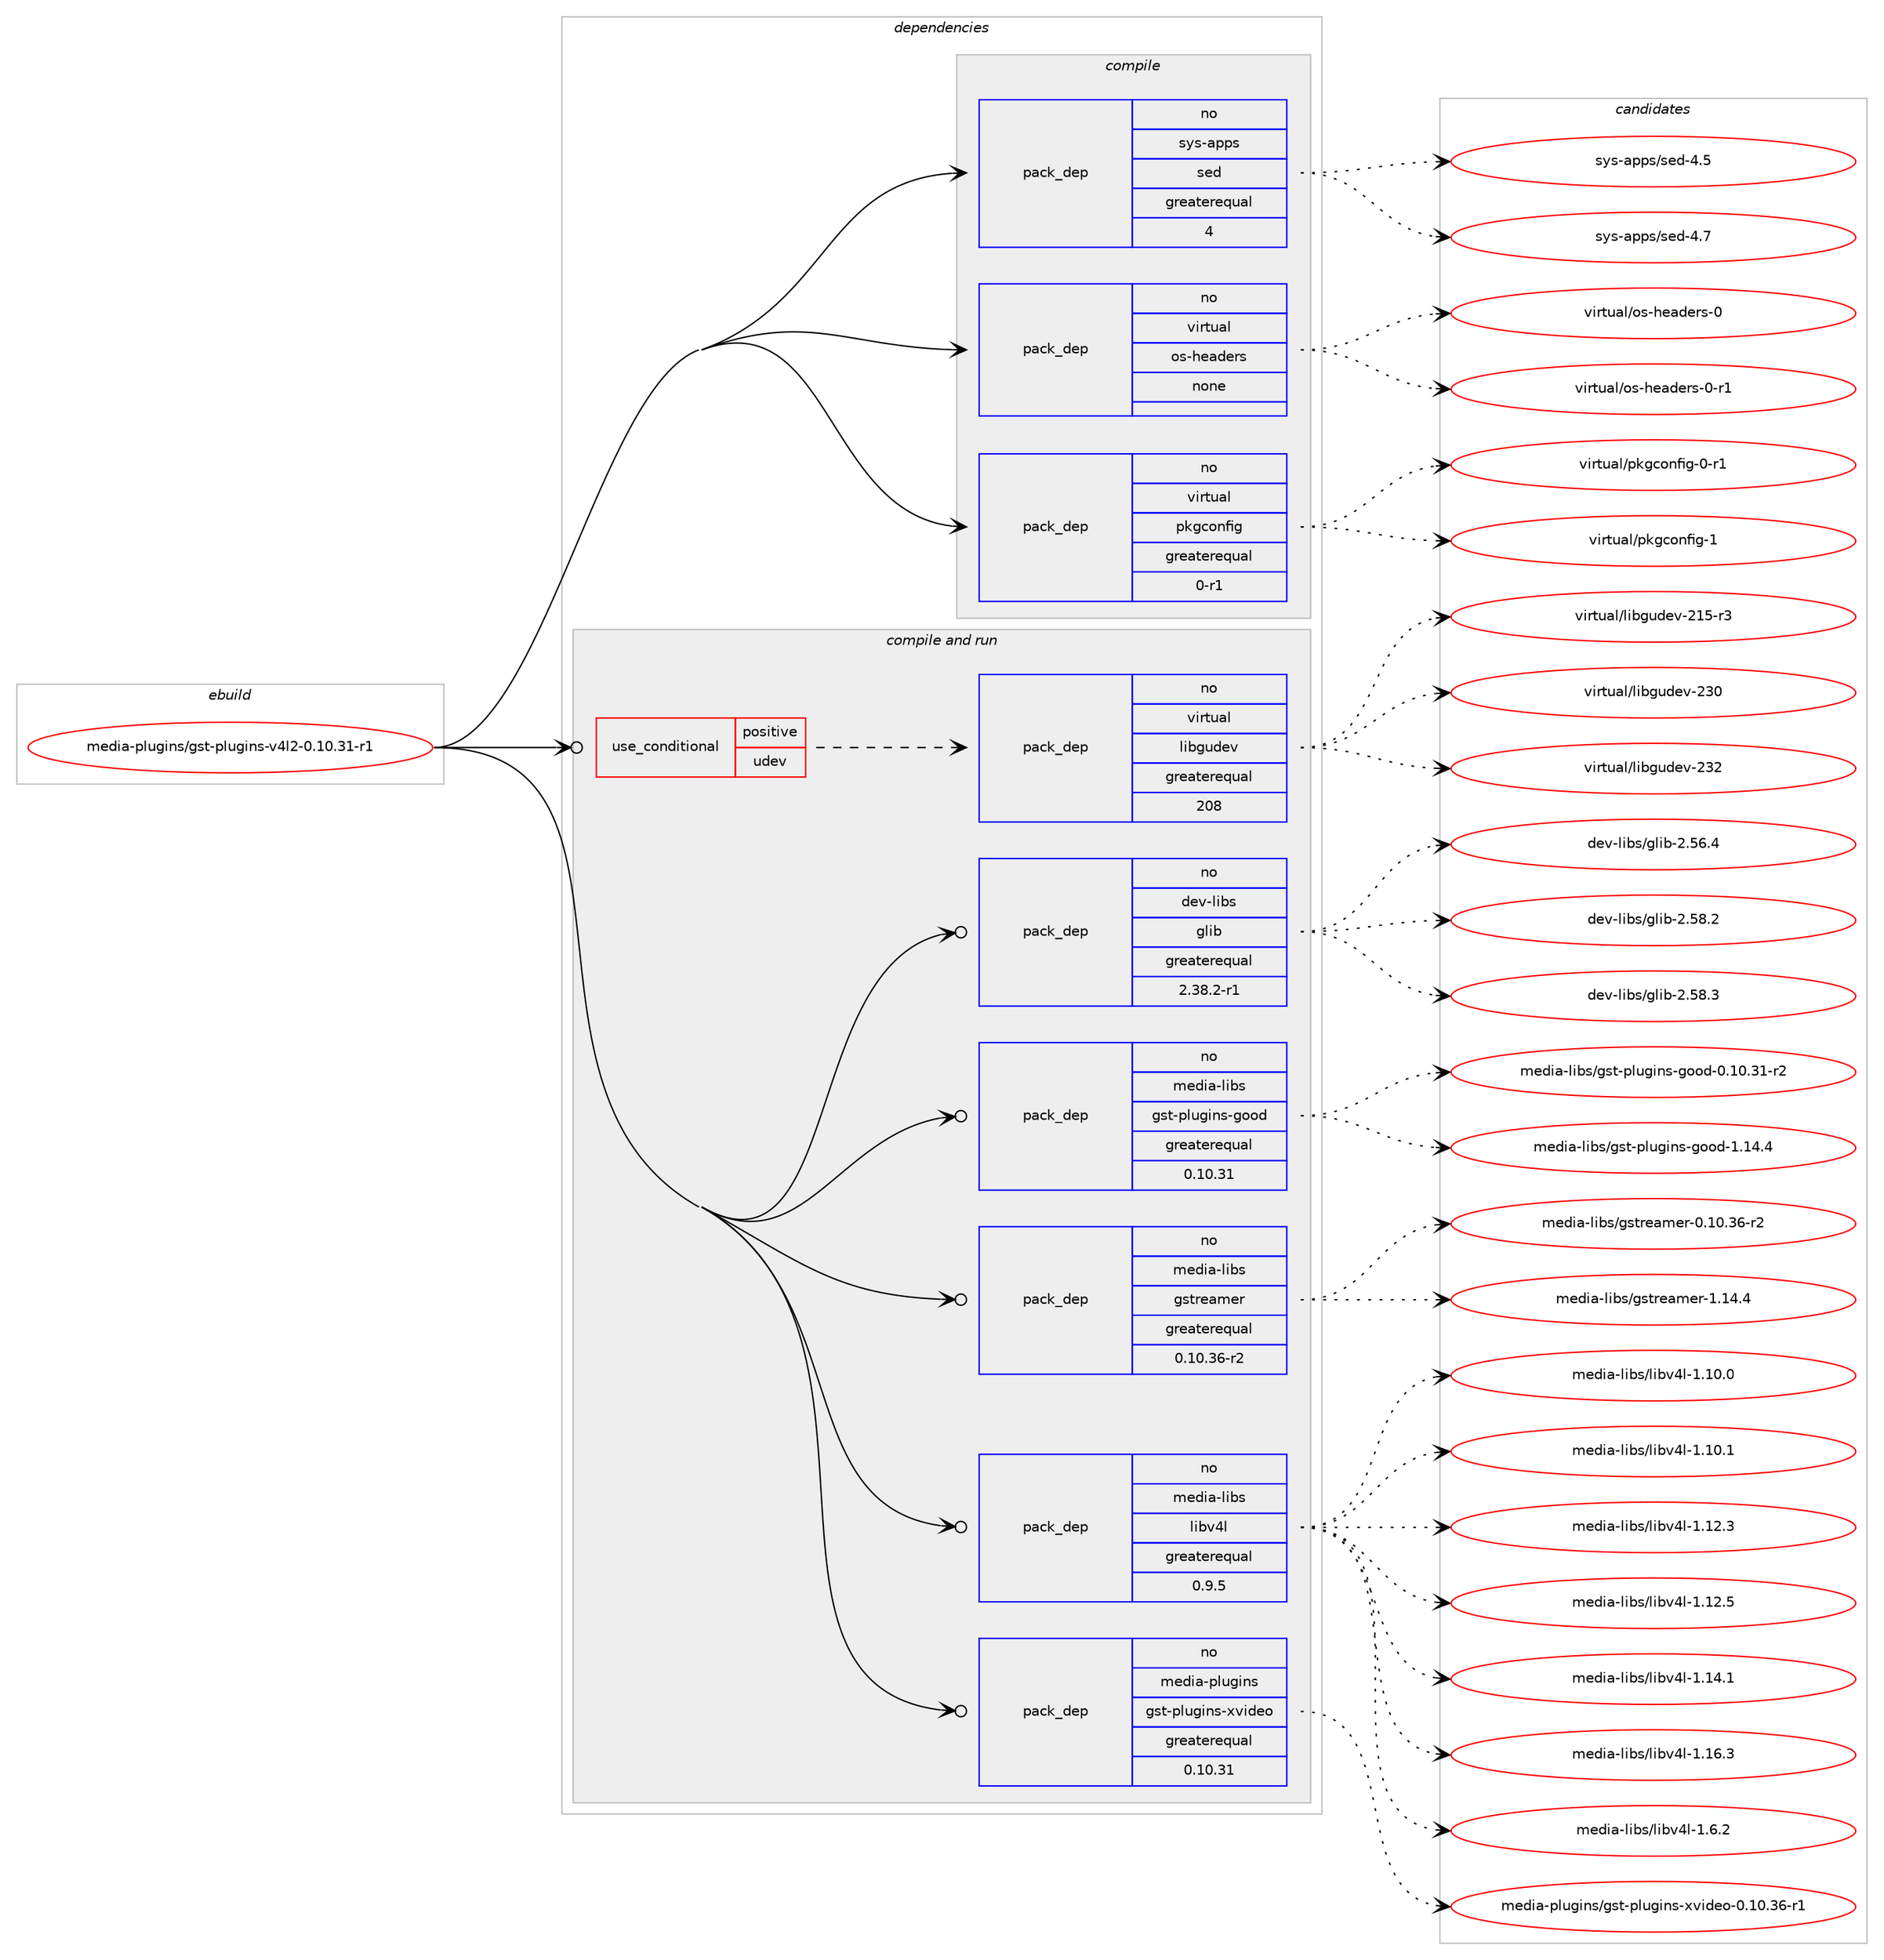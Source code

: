 digraph prolog {

# *************
# Graph options
# *************

newrank=true;
concentrate=true;
compound=true;
graph [rankdir=LR,fontname=Helvetica,fontsize=10,ranksep=1.5];#, ranksep=2.5, nodesep=0.2];
edge  [arrowhead=vee];
node  [fontname=Helvetica,fontsize=10];

# **********
# The ebuild
# **********

subgraph cluster_leftcol {
color=gray;
rank=same;
label=<<i>ebuild</i>>;
id [label="media-plugins/gst-plugins-v4l2-0.10.31-r1", color=red, width=4, href="../media-plugins/gst-plugins-v4l2-0.10.31-r1.svg"];
}

# ****************
# The dependencies
# ****************

subgraph cluster_midcol {
color=gray;
label=<<i>dependencies</i>>;
subgraph cluster_compile {
fillcolor="#eeeeee";
style=filled;
label=<<i>compile</i>>;
subgraph pack1158324 {
dependency1620927 [label=<<TABLE BORDER="0" CELLBORDER="1" CELLSPACING="0" CELLPADDING="4" WIDTH="220"><TR><TD ROWSPAN="6" CELLPADDING="30">pack_dep</TD></TR><TR><TD WIDTH="110">no</TD></TR><TR><TD>sys-apps</TD></TR><TR><TD>sed</TD></TR><TR><TD>greaterequal</TD></TR><TR><TD>4</TD></TR></TABLE>>, shape=none, color=blue];
}
id:e -> dependency1620927:w [weight=20,style="solid",arrowhead="vee"];
subgraph pack1158325 {
dependency1620928 [label=<<TABLE BORDER="0" CELLBORDER="1" CELLSPACING="0" CELLPADDING="4" WIDTH="220"><TR><TD ROWSPAN="6" CELLPADDING="30">pack_dep</TD></TR><TR><TD WIDTH="110">no</TD></TR><TR><TD>virtual</TD></TR><TR><TD>os-headers</TD></TR><TR><TD>none</TD></TR><TR><TD></TD></TR></TABLE>>, shape=none, color=blue];
}
id:e -> dependency1620928:w [weight=20,style="solid",arrowhead="vee"];
subgraph pack1158326 {
dependency1620929 [label=<<TABLE BORDER="0" CELLBORDER="1" CELLSPACING="0" CELLPADDING="4" WIDTH="220"><TR><TD ROWSPAN="6" CELLPADDING="30">pack_dep</TD></TR><TR><TD WIDTH="110">no</TD></TR><TR><TD>virtual</TD></TR><TR><TD>pkgconfig</TD></TR><TR><TD>greaterequal</TD></TR><TR><TD>0-r1</TD></TR></TABLE>>, shape=none, color=blue];
}
id:e -> dependency1620929:w [weight=20,style="solid",arrowhead="vee"];
}
subgraph cluster_compileandrun {
fillcolor="#eeeeee";
style=filled;
label=<<i>compile and run</i>>;
subgraph cond436458 {
dependency1620930 [label=<<TABLE BORDER="0" CELLBORDER="1" CELLSPACING="0" CELLPADDING="4"><TR><TD ROWSPAN="3" CELLPADDING="10">use_conditional</TD></TR><TR><TD>positive</TD></TR><TR><TD>udev</TD></TR></TABLE>>, shape=none, color=red];
subgraph pack1158327 {
dependency1620931 [label=<<TABLE BORDER="0" CELLBORDER="1" CELLSPACING="0" CELLPADDING="4" WIDTH="220"><TR><TD ROWSPAN="6" CELLPADDING="30">pack_dep</TD></TR><TR><TD WIDTH="110">no</TD></TR><TR><TD>virtual</TD></TR><TR><TD>libgudev</TD></TR><TR><TD>greaterequal</TD></TR><TR><TD>208</TD></TR></TABLE>>, shape=none, color=blue];
}
dependency1620930:e -> dependency1620931:w [weight=20,style="dashed",arrowhead="vee"];
}
id:e -> dependency1620930:w [weight=20,style="solid",arrowhead="odotvee"];
subgraph pack1158328 {
dependency1620932 [label=<<TABLE BORDER="0" CELLBORDER="1" CELLSPACING="0" CELLPADDING="4" WIDTH="220"><TR><TD ROWSPAN="6" CELLPADDING="30">pack_dep</TD></TR><TR><TD WIDTH="110">no</TD></TR><TR><TD>dev-libs</TD></TR><TR><TD>glib</TD></TR><TR><TD>greaterequal</TD></TR><TR><TD>2.38.2-r1</TD></TR></TABLE>>, shape=none, color=blue];
}
id:e -> dependency1620932:w [weight=20,style="solid",arrowhead="odotvee"];
subgraph pack1158329 {
dependency1620933 [label=<<TABLE BORDER="0" CELLBORDER="1" CELLSPACING="0" CELLPADDING="4" WIDTH="220"><TR><TD ROWSPAN="6" CELLPADDING="30">pack_dep</TD></TR><TR><TD WIDTH="110">no</TD></TR><TR><TD>media-libs</TD></TR><TR><TD>gst-plugins-good</TD></TR><TR><TD>greaterequal</TD></TR><TR><TD>0.10.31</TD></TR></TABLE>>, shape=none, color=blue];
}
id:e -> dependency1620933:w [weight=20,style="solid",arrowhead="odotvee"];
subgraph pack1158330 {
dependency1620934 [label=<<TABLE BORDER="0" CELLBORDER="1" CELLSPACING="0" CELLPADDING="4" WIDTH="220"><TR><TD ROWSPAN="6" CELLPADDING="30">pack_dep</TD></TR><TR><TD WIDTH="110">no</TD></TR><TR><TD>media-libs</TD></TR><TR><TD>gstreamer</TD></TR><TR><TD>greaterequal</TD></TR><TR><TD>0.10.36-r2</TD></TR></TABLE>>, shape=none, color=blue];
}
id:e -> dependency1620934:w [weight=20,style="solid",arrowhead="odotvee"];
subgraph pack1158331 {
dependency1620935 [label=<<TABLE BORDER="0" CELLBORDER="1" CELLSPACING="0" CELLPADDING="4" WIDTH="220"><TR><TD ROWSPAN="6" CELLPADDING="30">pack_dep</TD></TR><TR><TD WIDTH="110">no</TD></TR><TR><TD>media-libs</TD></TR><TR><TD>libv4l</TD></TR><TR><TD>greaterequal</TD></TR><TR><TD>0.9.5</TD></TR></TABLE>>, shape=none, color=blue];
}
id:e -> dependency1620935:w [weight=20,style="solid",arrowhead="odotvee"];
subgraph pack1158332 {
dependency1620936 [label=<<TABLE BORDER="0" CELLBORDER="1" CELLSPACING="0" CELLPADDING="4" WIDTH="220"><TR><TD ROWSPAN="6" CELLPADDING="30">pack_dep</TD></TR><TR><TD WIDTH="110">no</TD></TR><TR><TD>media-plugins</TD></TR><TR><TD>gst-plugins-xvideo</TD></TR><TR><TD>greaterequal</TD></TR><TR><TD>0.10.31</TD></TR></TABLE>>, shape=none, color=blue];
}
id:e -> dependency1620936:w [weight=20,style="solid",arrowhead="odotvee"];
}
subgraph cluster_run {
fillcolor="#eeeeee";
style=filled;
label=<<i>run</i>>;
}
}

# **************
# The candidates
# **************

subgraph cluster_choices {
rank=same;
color=gray;
label=<<i>candidates</i>>;

subgraph choice1158324 {
color=black;
nodesep=1;
choice11512111545971121121154711510110045524653 [label="sys-apps/sed-4.5", color=red, width=4,href="../sys-apps/sed-4.5.svg"];
choice11512111545971121121154711510110045524655 [label="sys-apps/sed-4.7", color=red, width=4,href="../sys-apps/sed-4.7.svg"];
dependency1620927:e -> choice11512111545971121121154711510110045524653:w [style=dotted,weight="100"];
dependency1620927:e -> choice11512111545971121121154711510110045524655:w [style=dotted,weight="100"];
}
subgraph choice1158325 {
color=black;
nodesep=1;
choice118105114116117971084711111545104101971001011141154548 [label="virtual/os-headers-0", color=red, width=4,href="../virtual/os-headers-0.svg"];
choice1181051141161179710847111115451041019710010111411545484511449 [label="virtual/os-headers-0-r1", color=red, width=4,href="../virtual/os-headers-0-r1.svg"];
dependency1620928:e -> choice118105114116117971084711111545104101971001011141154548:w [style=dotted,weight="100"];
dependency1620928:e -> choice1181051141161179710847111115451041019710010111411545484511449:w [style=dotted,weight="100"];
}
subgraph choice1158326 {
color=black;
nodesep=1;
choice11810511411611797108471121071039911111010210510345484511449 [label="virtual/pkgconfig-0-r1", color=red, width=4,href="../virtual/pkgconfig-0-r1.svg"];
choice1181051141161179710847112107103991111101021051034549 [label="virtual/pkgconfig-1", color=red, width=4,href="../virtual/pkgconfig-1.svg"];
dependency1620929:e -> choice11810511411611797108471121071039911111010210510345484511449:w [style=dotted,weight="100"];
dependency1620929:e -> choice1181051141161179710847112107103991111101021051034549:w [style=dotted,weight="100"];
}
subgraph choice1158327 {
color=black;
nodesep=1;
choice118105114116117971084710810598103117100101118455049534511451 [label="virtual/libgudev-215-r3", color=red, width=4,href="../virtual/libgudev-215-r3.svg"];
choice11810511411611797108471081059810311710010111845505148 [label="virtual/libgudev-230", color=red, width=4,href="../virtual/libgudev-230.svg"];
choice11810511411611797108471081059810311710010111845505150 [label="virtual/libgudev-232", color=red, width=4,href="../virtual/libgudev-232.svg"];
dependency1620931:e -> choice118105114116117971084710810598103117100101118455049534511451:w [style=dotted,weight="100"];
dependency1620931:e -> choice11810511411611797108471081059810311710010111845505148:w [style=dotted,weight="100"];
dependency1620931:e -> choice11810511411611797108471081059810311710010111845505150:w [style=dotted,weight="100"];
}
subgraph choice1158328 {
color=black;
nodesep=1;
choice1001011184510810598115471031081059845504653544652 [label="dev-libs/glib-2.56.4", color=red, width=4,href="../dev-libs/glib-2.56.4.svg"];
choice1001011184510810598115471031081059845504653564650 [label="dev-libs/glib-2.58.2", color=red, width=4,href="../dev-libs/glib-2.58.2.svg"];
choice1001011184510810598115471031081059845504653564651 [label="dev-libs/glib-2.58.3", color=red, width=4,href="../dev-libs/glib-2.58.3.svg"];
dependency1620932:e -> choice1001011184510810598115471031081059845504653544652:w [style=dotted,weight="100"];
dependency1620932:e -> choice1001011184510810598115471031081059845504653564650:w [style=dotted,weight="100"];
dependency1620932:e -> choice1001011184510810598115471031081059845504653564651:w [style=dotted,weight="100"];
}
subgraph choice1158329 {
color=black;
nodesep=1;
choice10910110010597451081059811547103115116451121081171031051101154510311111110045484649484651494511450 [label="media-libs/gst-plugins-good-0.10.31-r2", color=red, width=4,href="../media-libs/gst-plugins-good-0.10.31-r2.svg"];
choice10910110010597451081059811547103115116451121081171031051101154510311111110045494649524652 [label="media-libs/gst-plugins-good-1.14.4", color=red, width=4,href="../media-libs/gst-plugins-good-1.14.4.svg"];
dependency1620933:e -> choice10910110010597451081059811547103115116451121081171031051101154510311111110045484649484651494511450:w [style=dotted,weight="100"];
dependency1620933:e -> choice10910110010597451081059811547103115116451121081171031051101154510311111110045494649524652:w [style=dotted,weight="100"];
}
subgraph choice1158330 {
color=black;
nodesep=1;
choice109101100105974510810598115471031151161141019710910111445484649484651544511450 [label="media-libs/gstreamer-0.10.36-r2", color=red, width=4,href="../media-libs/gstreamer-0.10.36-r2.svg"];
choice109101100105974510810598115471031151161141019710910111445494649524652 [label="media-libs/gstreamer-1.14.4", color=red, width=4,href="../media-libs/gstreamer-1.14.4.svg"];
dependency1620934:e -> choice109101100105974510810598115471031151161141019710910111445484649484651544511450:w [style=dotted,weight="100"];
dependency1620934:e -> choice109101100105974510810598115471031151161141019710910111445494649524652:w [style=dotted,weight="100"];
}
subgraph choice1158331 {
color=black;
nodesep=1;
choice10910110010597451081059811547108105981185210845494649484648 [label="media-libs/libv4l-1.10.0", color=red, width=4,href="../media-libs/libv4l-1.10.0.svg"];
choice10910110010597451081059811547108105981185210845494649484649 [label="media-libs/libv4l-1.10.1", color=red, width=4,href="../media-libs/libv4l-1.10.1.svg"];
choice10910110010597451081059811547108105981185210845494649504651 [label="media-libs/libv4l-1.12.3", color=red, width=4,href="../media-libs/libv4l-1.12.3.svg"];
choice10910110010597451081059811547108105981185210845494649504653 [label="media-libs/libv4l-1.12.5", color=red, width=4,href="../media-libs/libv4l-1.12.5.svg"];
choice10910110010597451081059811547108105981185210845494649524649 [label="media-libs/libv4l-1.14.1", color=red, width=4,href="../media-libs/libv4l-1.14.1.svg"];
choice10910110010597451081059811547108105981185210845494649544651 [label="media-libs/libv4l-1.16.3", color=red, width=4,href="../media-libs/libv4l-1.16.3.svg"];
choice109101100105974510810598115471081059811852108454946544650 [label="media-libs/libv4l-1.6.2", color=red, width=4,href="../media-libs/libv4l-1.6.2.svg"];
dependency1620935:e -> choice10910110010597451081059811547108105981185210845494649484648:w [style=dotted,weight="100"];
dependency1620935:e -> choice10910110010597451081059811547108105981185210845494649484649:w [style=dotted,weight="100"];
dependency1620935:e -> choice10910110010597451081059811547108105981185210845494649504651:w [style=dotted,weight="100"];
dependency1620935:e -> choice10910110010597451081059811547108105981185210845494649504653:w [style=dotted,weight="100"];
dependency1620935:e -> choice10910110010597451081059811547108105981185210845494649524649:w [style=dotted,weight="100"];
dependency1620935:e -> choice10910110010597451081059811547108105981185210845494649544651:w [style=dotted,weight="100"];
dependency1620935:e -> choice109101100105974510810598115471081059811852108454946544650:w [style=dotted,weight="100"];
}
subgraph choice1158332 {
color=black;
nodesep=1;
choice109101100105974511210811710310511011547103115116451121081171031051101154512011810510010111145484649484651544511449 [label="media-plugins/gst-plugins-xvideo-0.10.36-r1", color=red, width=4,href="../media-plugins/gst-plugins-xvideo-0.10.36-r1.svg"];
dependency1620936:e -> choice109101100105974511210811710310511011547103115116451121081171031051101154512011810510010111145484649484651544511449:w [style=dotted,weight="100"];
}
}

}
